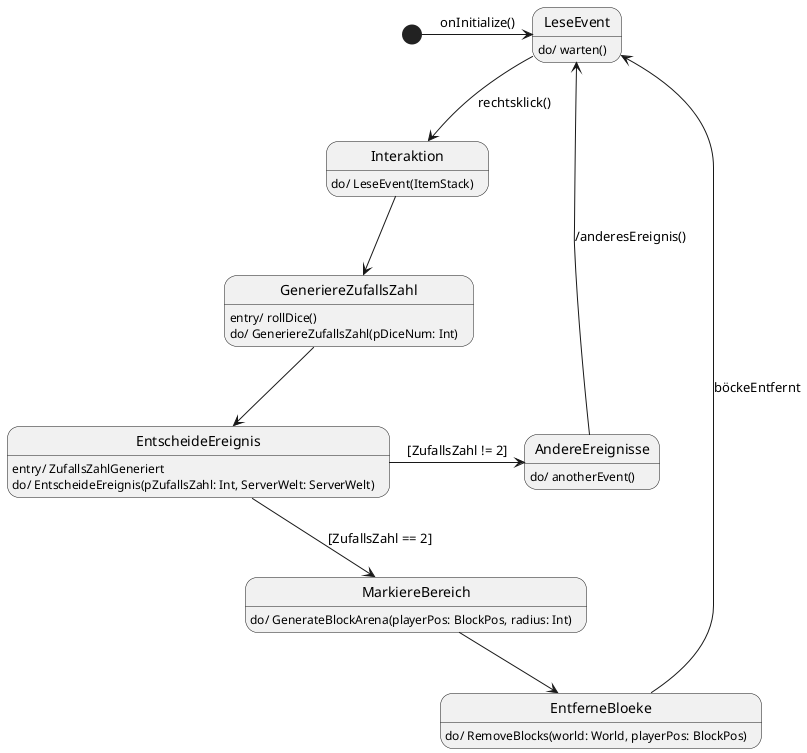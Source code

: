 @startuml

state start <<start>>
state LeseEvent
state Interaktion
state GeneriereZufallsZahl
state EntscheideEreignis
state MarkiereBereich
state EntferneBloeke
state AndereEreignisse

start -right-> LeseEvent: onInitialize()
LeseEvent --> Interaktion: rechtsklick()
Interaktion --> GeneriereZufallsZahl
GeneriereZufallsZahl --> EntscheideEreignis
EntscheideEreignis --> MarkiereBereich: [ZufallsZahl == 2]
EntscheideEreignis -right-> AndereEreignisse:[ZufallsZahl != 2]
AndereEreignisse -left-> LeseEvent: /anderesEreignis()
MarkiereBereich --> EntferneBloeke
EntferneBloeke --> LeseEvent: böckeEntfernt

LeseEvent: do/ warten()
Interaktion: do/ LeseEvent(ItemStack)
GeneriereZufallsZahl: entry/ rollDice()
GeneriereZufallsZahl: do/ GeneriereZufallsZahl(pDiceNum: Int)
EntscheideEreignis: entry/ ZufallsZahlGeneriert
EntscheideEreignis: do/ EntscheideEreignis(pZufallsZahl: Int, ServerWelt: ServerWelt)
AndereEreignisse: do/ anotherEvent()
MarkiereBereich: do/ GenerateBlockArena(playerPos: BlockPos, radius: Int)
EntferneBloeke: do/ RemoveBlocks(world: World, playerPos: BlockPos)

@enduml